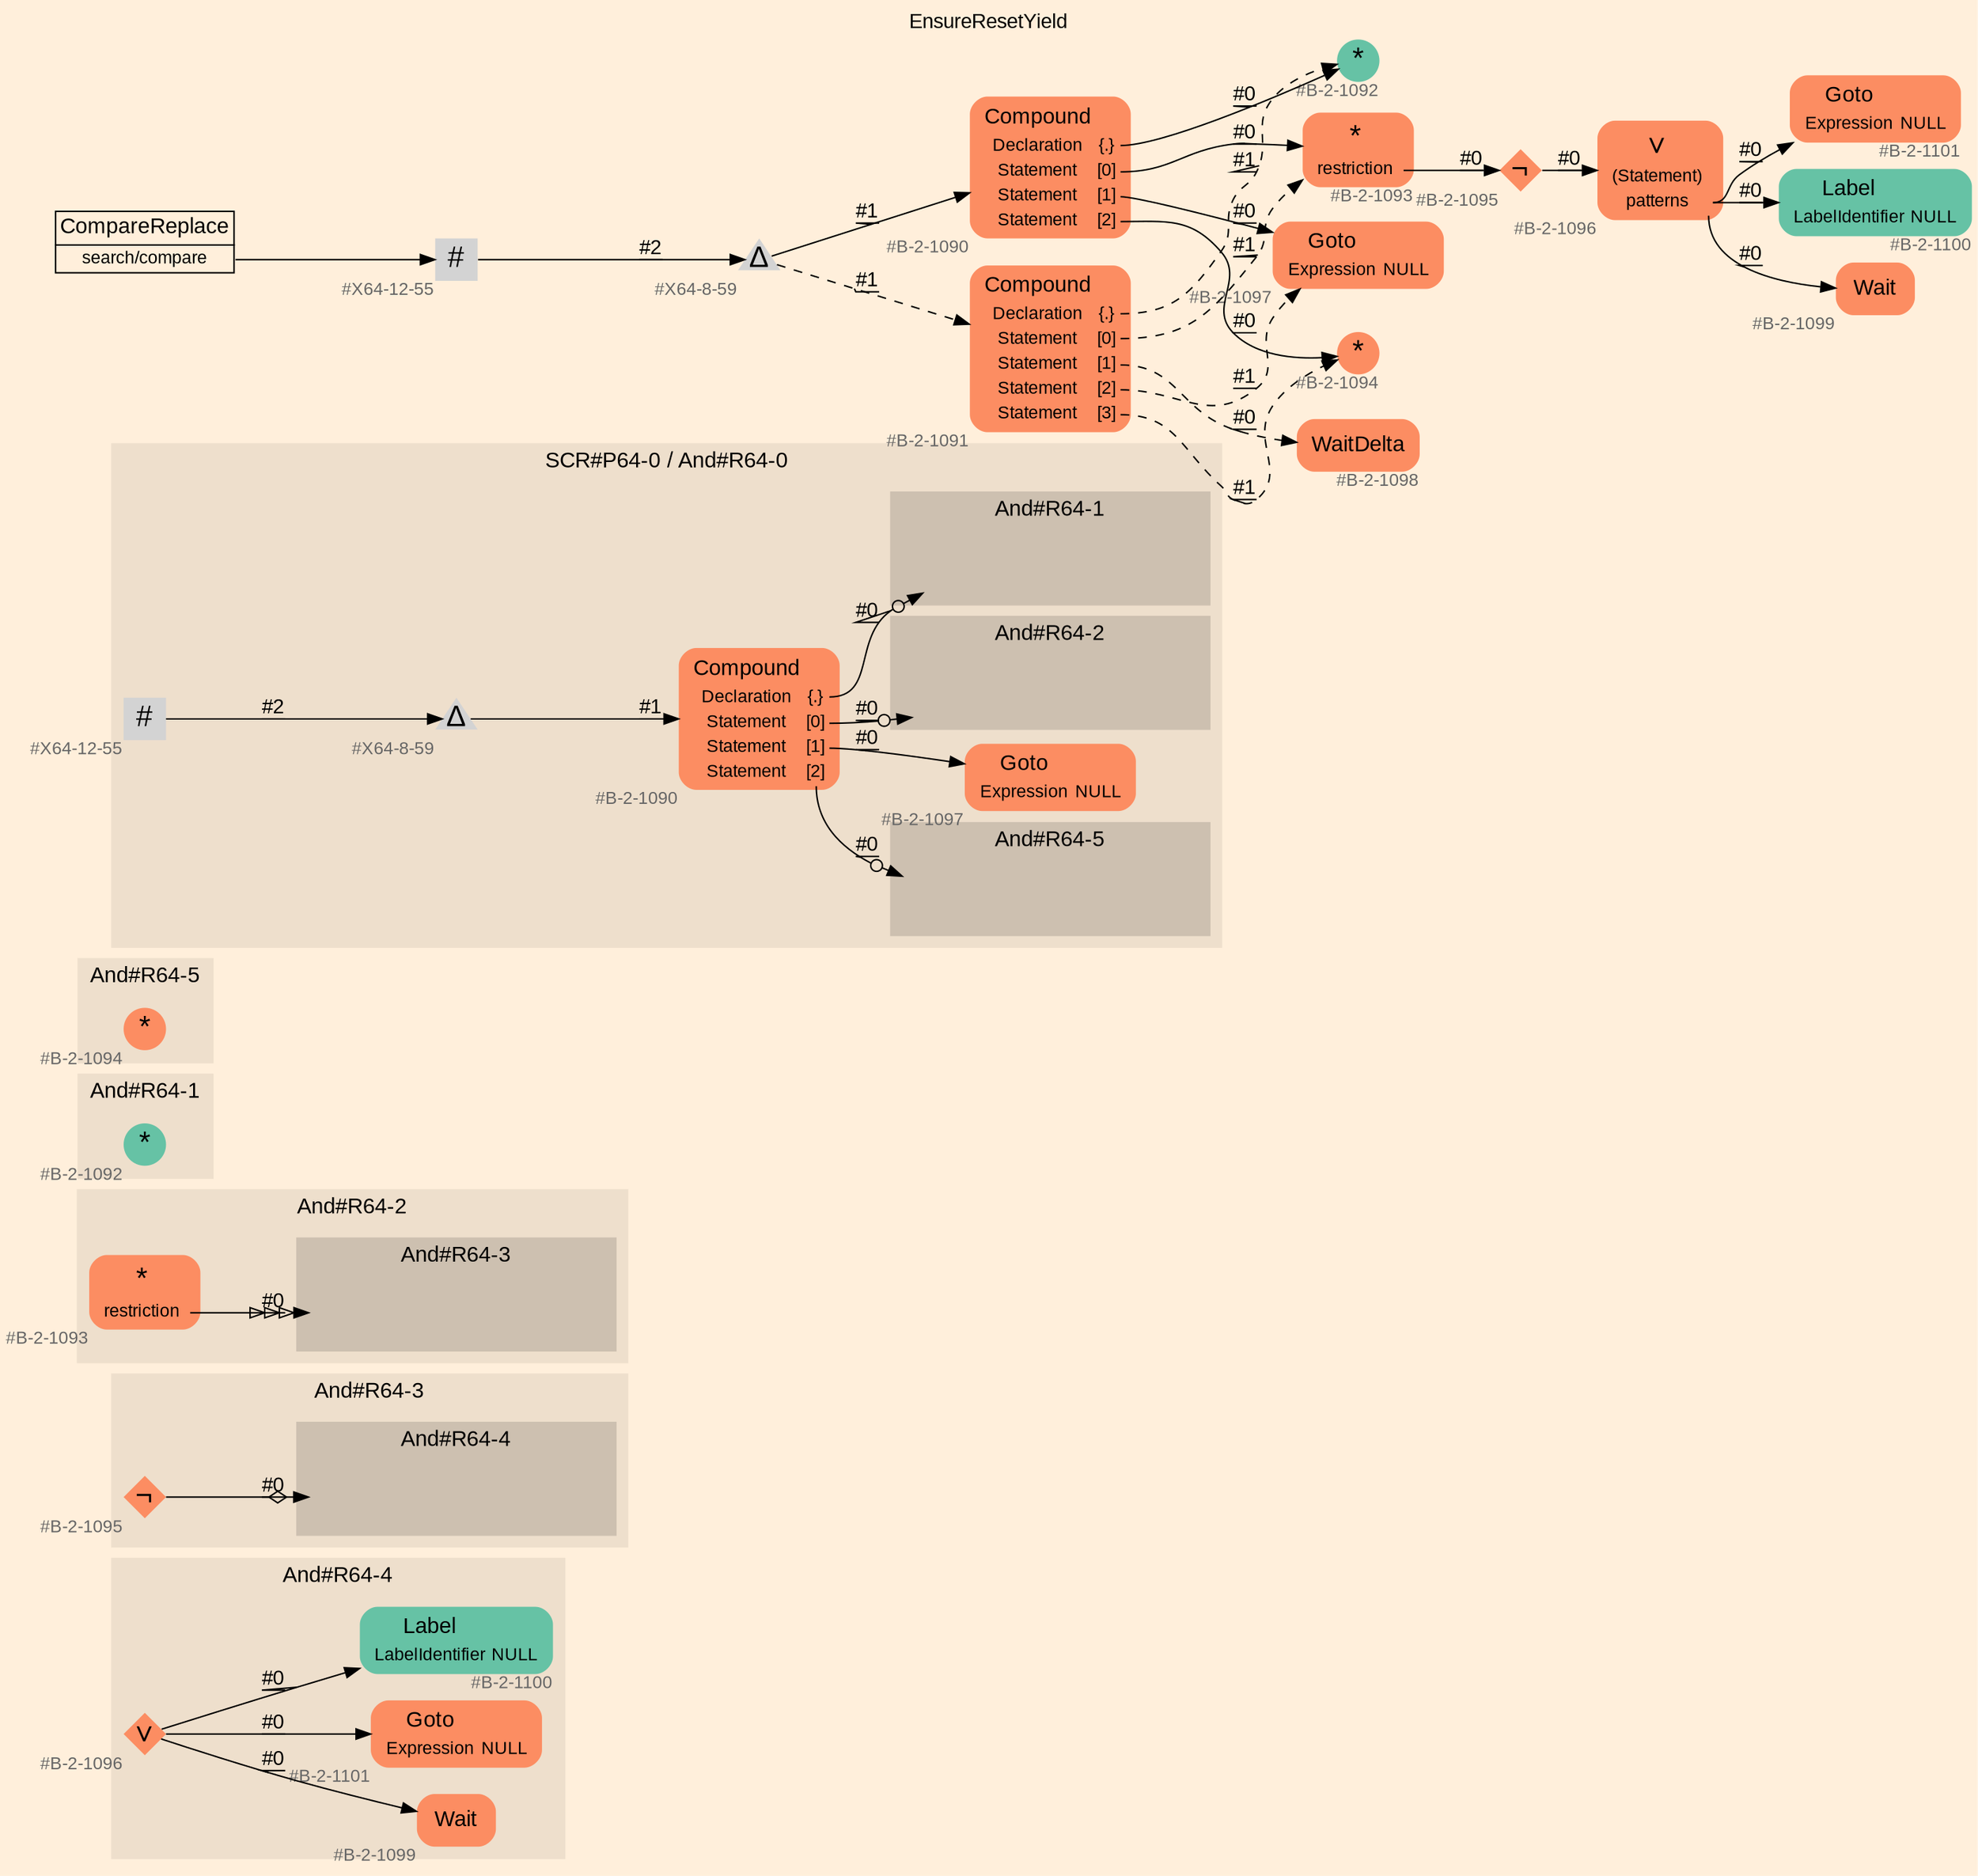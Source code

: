 digraph "EnsureResetYield" {
label = "EnsureResetYield"
labelloc = t
graph [
    rankdir = "LR"
    ranksep = 0.3
    bgcolor = antiquewhite1
    color = black
    fontcolor = black
    fontname = "Arial"
];
node [
    fontname = "Arial"
];
edge [
    fontname = "Arial"
];

// -------------------- figure And#R64-4 --------------------
// -------- region And#R64-4 ----------
subgraph "clusterAnd#R64-4" {
    label = "And#R64-4"
    style = "filled"
    color = antiquewhite2
    fontsize = "15"
    // -------- block And#R64-4/#B-2-1096 ----------
    "And#R64-4/#B-2-1096" [
        fillcolor = "/set28/2"
        xlabel = "#B-2-1096"
        fontsize = "12"
        fontcolor = grey40
        shape = "diamond"
        label = <<FONT COLOR="black" POINT-SIZE="20">∨</FONT>>
        style = "filled"
        penwidth = 0.0
        fixedsize = true
        width = 0.4
        height = 0.4
    ];
    
    // -------- block And#R64-4/#B-2-1101 ----------
    "And#R64-4/#B-2-1101" [
        fillcolor = "/set28/2"
        xlabel = "#B-2-1101"
        fontsize = "12"
        fontcolor = grey40
        shape = "plaintext"
        label = <<TABLE BORDER="0" CELLBORDER="0" CELLSPACING="0">
         <TR><TD><FONT COLOR="black" POINT-SIZE="15">Goto</FONT></TD></TR>
         <TR><TD><FONT COLOR="black" POINT-SIZE="12">Expression</FONT></TD><TD PORT="port0"><FONT COLOR="black" POINT-SIZE="12">NULL</FONT></TD></TR>
        </TABLE>>
        style = "rounded,filled"
    ];
    
    // -------- block And#R64-4/#B-2-1100 ----------
    "And#R64-4/#B-2-1100" [
        fillcolor = "/set28/1"
        xlabel = "#B-2-1100"
        fontsize = "12"
        fontcolor = grey40
        shape = "plaintext"
        label = <<TABLE BORDER="0" CELLBORDER="0" CELLSPACING="0">
         <TR><TD><FONT COLOR="black" POINT-SIZE="15">Label</FONT></TD></TR>
         <TR><TD><FONT COLOR="black" POINT-SIZE="12">LabelIdentifier</FONT></TD><TD PORT="port0"><FONT COLOR="black" POINT-SIZE="12">NULL</FONT></TD></TR>
        </TABLE>>
        style = "rounded,filled"
    ];
    
    // -------- block And#R64-4/#B-2-1099 ----------
    "And#R64-4/#B-2-1099" [
        fillcolor = "/set28/2"
        xlabel = "#B-2-1099"
        fontsize = "12"
        fontcolor = grey40
        shape = "plaintext"
        label = <<TABLE BORDER="0" CELLBORDER="0" CELLSPACING="0">
         <TR><TD><FONT COLOR="black" POINT-SIZE="15">Wait</FONT></TD></TR>
        </TABLE>>
        style = "rounded,filled"
    ];
    
}

"And#R64-4/#B-2-1096" -> "And#R64-4/#B-2-1101" [
    label = "#0"
    decorate = true
    color = black
    fontcolor = black
];

"And#R64-4/#B-2-1096" -> "And#R64-4/#B-2-1100" [
    label = "#0"
    decorate = true
    color = black
    fontcolor = black
];

"And#R64-4/#B-2-1096" -> "And#R64-4/#B-2-1099" [
    label = "#0"
    decorate = true
    color = black
    fontcolor = black
];


// -------------------- figure And#R64-3 --------------------
// -------- region And#R64-3 ----------
subgraph "clusterAnd#R64-3" {
    label = "And#R64-3"
    style = "filled"
    color = antiquewhite2
    fontsize = "15"
    // -------- block And#R64-3/#B-2-1095 ----------
    "And#R64-3/#B-2-1095" [
        fillcolor = "/set28/2"
        xlabel = "#B-2-1095"
        fontsize = "12"
        fontcolor = grey40
        shape = "diamond"
        label = <<FONT COLOR="black" POINT-SIZE="20">¬</FONT>>
        style = "filled"
        penwidth = 0.0
        fixedsize = true
        width = 0.4
        height = 0.4
    ];
    
    // -------- region And#R64-3/And#R64-4 ----------
    subgraph "clusterAnd#R64-3/And#R64-4" {
        label = "And#R64-4"
        style = "filled"
        color = antiquewhite3
        fontsize = "15"
        // -------- block And#R64-3/And#R64-4/#B-2-1096 ----------
        "And#R64-3/And#R64-4/#B-2-1096" [
            fillcolor = "/set28/2"
            xlabel = "#B-2-1096"
            fontsize = "12"
            fontcolor = grey40
            shape = "none"
            style = "invisible"
        ];
        
    }
    
}

"And#R64-3/#B-2-1095" -> "And#R64-3/And#R64-4/#B-2-1096" [
    arrowhead="normalnoneodiamond"
    label = "#0"
    decorate = true
    color = black
    fontcolor = black
];


// -------------------- figure And#R64-2 --------------------
// -------- region And#R64-2 ----------
subgraph "clusterAnd#R64-2" {
    label = "And#R64-2"
    style = "filled"
    color = antiquewhite2
    fontsize = "15"
    // -------- block And#R64-2/#B-2-1093 ----------
    "And#R64-2/#B-2-1093" [
        fillcolor = "/set28/2"
        xlabel = "#B-2-1093"
        fontsize = "12"
        fontcolor = grey40
        shape = "plaintext"
        label = <<TABLE BORDER="0" CELLBORDER="0" CELLSPACING="0">
         <TR><TD><FONT COLOR="black" POINT-SIZE="20">*</FONT></TD></TR>
         <TR><TD><FONT COLOR="black" POINT-SIZE="12">restriction</FONT></TD><TD PORT="port0"></TD></TR>
        </TABLE>>
        style = "rounded,filled"
    ];
    
    // -------- region And#R64-2/And#R64-3 ----------
    subgraph "clusterAnd#R64-2/And#R64-3" {
        label = "And#R64-3"
        style = "filled"
        color = antiquewhite3
        fontsize = "15"
        // -------- block And#R64-2/And#R64-3/#B-2-1095 ----------
        "And#R64-2/And#R64-3/#B-2-1095" [
            fillcolor = "/set28/2"
            xlabel = "#B-2-1095"
            fontsize = "12"
            fontcolor = grey40
            shape = "none"
            style = "invisible"
        ];
        
    }
    
}

"And#R64-2/#B-2-1093":port0 -> "And#R64-2/And#R64-3/#B-2-1095" [
    arrowhead="normalonormalonormalonormal"
    label = "#0"
    decorate = true
    color = black
    fontcolor = black
];


// -------------------- figure And#R64-1 --------------------
// -------- region And#R64-1 ----------
subgraph "clusterAnd#R64-1" {
    label = "And#R64-1"
    style = "filled"
    color = antiquewhite2
    fontsize = "15"
    // -------- block And#R64-1/#B-2-1092 ----------
    "And#R64-1/#B-2-1092" [
        fillcolor = "/set28/1"
        xlabel = "#B-2-1092"
        fontsize = "12"
        fontcolor = grey40
        shape = "circle"
        label = <<FONT COLOR="black" POINT-SIZE="20">*</FONT>>
        style = "filled"
        penwidth = 0.0
        fixedsize = true
        width = 0.4
        height = 0.4
    ];
    
}


// -------------------- figure And#R64-5 --------------------
// -------- region And#R64-5 ----------
subgraph "clusterAnd#R64-5" {
    label = "And#R64-5"
    style = "filled"
    color = antiquewhite2
    fontsize = "15"
    // -------- block And#R64-5/#B-2-1094 ----------
    "And#R64-5/#B-2-1094" [
        fillcolor = "/set28/2"
        xlabel = "#B-2-1094"
        fontsize = "12"
        fontcolor = grey40
        shape = "circle"
        label = <<FONT COLOR="black" POINT-SIZE="20">*</FONT>>
        style = "filled"
        penwidth = 0.0
        fixedsize = true
        width = 0.4
        height = 0.4
    ];
    
}


// -------------------- figure And#R64-0 --------------------
// -------- region And#R64-0 ----------
subgraph "clusterAnd#R64-0" {
    label = "SCR#P64-0 / And#R64-0"
    style = "filled"
    color = antiquewhite2
    fontsize = "15"
    // -------- block And#R64-0/#B-2-1097 ----------
    "And#R64-0/#B-2-1097" [
        fillcolor = "/set28/2"
        xlabel = "#B-2-1097"
        fontsize = "12"
        fontcolor = grey40
        shape = "plaintext"
        label = <<TABLE BORDER="0" CELLBORDER="0" CELLSPACING="0">
         <TR><TD><FONT COLOR="black" POINT-SIZE="15">Goto</FONT></TD></TR>
         <TR><TD><FONT COLOR="black" POINT-SIZE="12">Expression</FONT></TD><TD PORT="port0"><FONT COLOR="black" POINT-SIZE="12">NULL</FONT></TD></TR>
        </TABLE>>
        style = "rounded,filled"
    ];
    
    // -------- block And#R64-0/#X64-12-55 ----------
    "And#R64-0/#X64-12-55" [
        xlabel = "#X64-12-55"
        fontsize = "12"
        fontcolor = grey40
        shape = "square"
        label = <<FONT COLOR="black" POINT-SIZE="20">#</FONT>>
        style = "filled"
        penwidth = 0.0
        fixedsize = true
        width = 0.4
        height = 0.4
    ];
    
    // -------- block And#R64-0/#X64-8-59 ----------
    "And#R64-0/#X64-8-59" [
        xlabel = "#X64-8-59"
        fontsize = "12"
        fontcolor = grey40
        shape = "triangle"
        label = <<FONT COLOR="black" POINT-SIZE="20">Δ</FONT>>
        style = "filled"
        penwidth = 0.0
        fixedsize = true
        width = 0.4
        height = 0.4
    ];
    
    // -------- block And#R64-0/#B-2-1090 ----------
    "And#R64-0/#B-2-1090" [
        fillcolor = "/set28/2"
        xlabel = "#B-2-1090"
        fontsize = "12"
        fontcolor = grey40
        shape = "plaintext"
        label = <<TABLE BORDER="0" CELLBORDER="0" CELLSPACING="0">
         <TR><TD><FONT COLOR="black" POINT-SIZE="15">Compound</FONT></TD></TR>
         <TR><TD><FONT COLOR="black" POINT-SIZE="12">Declaration</FONT></TD><TD PORT="port0"><FONT COLOR="black" POINT-SIZE="12">{.}</FONT></TD></TR>
         <TR><TD><FONT COLOR="black" POINT-SIZE="12">Statement</FONT></TD><TD PORT="port1"><FONT COLOR="black" POINT-SIZE="12">[0]</FONT></TD></TR>
         <TR><TD><FONT COLOR="black" POINT-SIZE="12">Statement</FONT></TD><TD PORT="port2"><FONT COLOR="black" POINT-SIZE="12">[1]</FONT></TD></TR>
         <TR><TD><FONT COLOR="black" POINT-SIZE="12">Statement</FONT></TD><TD PORT="port3"><FONT COLOR="black" POINT-SIZE="12">[2]</FONT></TD></TR>
        </TABLE>>
        style = "rounded,filled"
    ];
    
    // -------- region And#R64-0/And#R64-1 ----------
    subgraph "clusterAnd#R64-0/And#R64-1" {
        label = "And#R64-1"
        style = "filled"
        color = antiquewhite3
        fontsize = "15"
        // -------- block And#R64-0/And#R64-1/#B-2-1092 ----------
        "And#R64-0/And#R64-1/#B-2-1092" [
            fillcolor = "/set28/1"
            xlabel = "#B-2-1092"
            fontsize = "12"
            fontcolor = grey40
            shape = "none"
            style = "invisible"
        ];
        
    }
    
    // -------- region And#R64-0/And#R64-2 ----------
    subgraph "clusterAnd#R64-0/And#R64-2" {
        label = "And#R64-2"
        style = "filled"
        color = antiquewhite3
        fontsize = "15"
        // -------- block And#R64-0/And#R64-2/#B-2-1093 ----------
        "And#R64-0/And#R64-2/#B-2-1093" [
            fillcolor = "/set28/2"
            xlabel = "#B-2-1093"
            fontsize = "12"
            fontcolor = grey40
            shape = "none"
            style = "invisible"
        ];
        
    }
    
    // -------- region And#R64-0/And#R64-5 ----------
    subgraph "clusterAnd#R64-0/And#R64-5" {
        label = "And#R64-5"
        style = "filled"
        color = antiquewhite3
        fontsize = "15"
        // -------- block And#R64-0/And#R64-5/#B-2-1094 ----------
        "And#R64-0/And#R64-5/#B-2-1094" [
            fillcolor = "/set28/2"
            xlabel = "#B-2-1094"
            fontsize = "12"
            fontcolor = grey40
            shape = "none"
            style = "invisible"
        ];
        
    }
    
}

"And#R64-0/#X64-12-55" -> "And#R64-0/#X64-8-59" [
    label = "#2"
    decorate = true
    color = black
    fontcolor = black
];

"And#R64-0/#X64-8-59" -> "And#R64-0/#B-2-1090" [
    label = "#1"
    decorate = true
    color = black
    fontcolor = black
];

"And#R64-0/#B-2-1090":port0 -> "And#R64-0/And#R64-1/#B-2-1092" [
    arrowhead="normalnoneodot"
    label = "#0"
    decorate = true
    color = black
    fontcolor = black
];

"And#R64-0/#B-2-1090":port1 -> "And#R64-0/And#R64-2/#B-2-1093" [
    arrowhead="normalnoneodot"
    label = "#0"
    decorate = true
    color = black
    fontcolor = black
];

"And#R64-0/#B-2-1090":port2 -> "And#R64-0/#B-2-1097" [
    label = "#0"
    decorate = true
    color = black
    fontcolor = black
];

"And#R64-0/#B-2-1090":port3 -> "And#R64-0/And#R64-5/#B-2-1094" [
    arrowhead="normalnoneodot"
    label = "#0"
    decorate = true
    color = black
    fontcolor = black
];


// -------------------- transformation figure --------------------
// -------- block CR#X64-10-64 ----------
"CR#X64-10-64" [
    fillcolor = antiquewhite1
    fontsize = "12"
    fontcolor = grey40
    shape = "plaintext"
    label = <<TABLE BORDER="0" CELLBORDER="1" CELLSPACING="0">
     <TR><TD><FONT COLOR="black" POINT-SIZE="15">CompareReplace</FONT></TD></TR>
     <TR><TD PORT="port0"><FONT COLOR="black" POINT-SIZE="12">search/compare</FONT></TD></TR>
    </TABLE>>
    style = "filled"
    color = black
];

// -------- block #X64-12-55 ----------
"#X64-12-55" [
    xlabel = "#X64-12-55"
    fontsize = "12"
    fontcolor = grey40
    shape = "square"
    label = <<FONT COLOR="black" POINT-SIZE="20">#</FONT>>
    style = "filled"
    penwidth = 0.0
    fixedsize = true
    width = 0.4
    height = 0.4
];

// -------- block #X64-8-59 ----------
"#X64-8-59" [
    xlabel = "#X64-8-59"
    fontsize = "12"
    fontcolor = grey40
    shape = "triangle"
    label = <<FONT COLOR="black" POINT-SIZE="20">Δ</FONT>>
    style = "filled"
    penwidth = 0.0
    fixedsize = true
    width = 0.4
    height = 0.4
];

// -------- block #B-2-1090 ----------
"#B-2-1090" [
    fillcolor = "/set28/2"
    xlabel = "#B-2-1090"
    fontsize = "12"
    fontcolor = grey40
    shape = "plaintext"
    label = <<TABLE BORDER="0" CELLBORDER="0" CELLSPACING="0">
     <TR><TD><FONT COLOR="black" POINT-SIZE="15">Compound</FONT></TD></TR>
     <TR><TD><FONT COLOR="black" POINT-SIZE="12">Declaration</FONT></TD><TD PORT="port0"><FONT COLOR="black" POINT-SIZE="12">{.}</FONT></TD></TR>
     <TR><TD><FONT COLOR="black" POINT-SIZE="12">Statement</FONT></TD><TD PORT="port1"><FONT COLOR="black" POINT-SIZE="12">[0]</FONT></TD></TR>
     <TR><TD><FONT COLOR="black" POINT-SIZE="12">Statement</FONT></TD><TD PORT="port2"><FONT COLOR="black" POINT-SIZE="12">[1]</FONT></TD></TR>
     <TR><TD><FONT COLOR="black" POINT-SIZE="12">Statement</FONT></TD><TD PORT="port3"><FONT COLOR="black" POINT-SIZE="12">[2]</FONT></TD></TR>
    </TABLE>>
    style = "rounded,filled"
];

// -------- block #B-2-1092 ----------
"#B-2-1092" [
    fillcolor = "/set28/1"
    xlabel = "#B-2-1092"
    fontsize = "12"
    fontcolor = grey40
    shape = "circle"
    label = <<FONT COLOR="black" POINT-SIZE="20">*</FONT>>
    style = "filled"
    penwidth = 0.0
    fixedsize = true
    width = 0.4
    height = 0.4
];

// -------- block #B-2-1093 ----------
"#B-2-1093" [
    fillcolor = "/set28/2"
    xlabel = "#B-2-1093"
    fontsize = "12"
    fontcolor = grey40
    shape = "plaintext"
    label = <<TABLE BORDER="0" CELLBORDER="0" CELLSPACING="0">
     <TR><TD><FONT COLOR="black" POINT-SIZE="20">*</FONT></TD></TR>
     <TR><TD><FONT COLOR="black" POINT-SIZE="12">restriction</FONT></TD><TD PORT="port0"></TD></TR>
    </TABLE>>
    style = "rounded,filled"
];

// -------- block #B-2-1095 ----------
"#B-2-1095" [
    fillcolor = "/set28/2"
    xlabel = "#B-2-1095"
    fontsize = "12"
    fontcolor = grey40
    shape = "diamond"
    label = <<FONT COLOR="black" POINT-SIZE="20">¬</FONT>>
    style = "filled"
    penwidth = 0.0
    fixedsize = true
    width = 0.4
    height = 0.4
];

// -------- block #B-2-1096 ----------
"#B-2-1096" [
    fillcolor = "/set28/2"
    xlabel = "#B-2-1096"
    fontsize = "12"
    fontcolor = grey40
    shape = "plaintext"
    label = <<TABLE BORDER="0" CELLBORDER="0" CELLSPACING="0">
     <TR><TD><FONT COLOR="black" POINT-SIZE="20">∨</FONT></TD></TR>
     <TR><TD><FONT COLOR="black" POINT-SIZE="12">(Statement)</FONT></TD><TD PORT="port0"></TD></TR>
     <TR><TD><FONT COLOR="black" POINT-SIZE="12">patterns</FONT></TD><TD PORT="port1"></TD></TR>
    </TABLE>>
    style = "rounded,filled"
];

// -------- block #B-2-1101 ----------
"#B-2-1101" [
    fillcolor = "/set28/2"
    xlabel = "#B-2-1101"
    fontsize = "12"
    fontcolor = grey40
    shape = "plaintext"
    label = <<TABLE BORDER="0" CELLBORDER="0" CELLSPACING="0">
     <TR><TD><FONT COLOR="black" POINT-SIZE="15">Goto</FONT></TD></TR>
     <TR><TD><FONT COLOR="black" POINT-SIZE="12">Expression</FONT></TD><TD PORT="port0"><FONT COLOR="black" POINT-SIZE="12">NULL</FONT></TD></TR>
    </TABLE>>
    style = "rounded,filled"
];

// -------- block #B-2-1100 ----------
"#B-2-1100" [
    fillcolor = "/set28/1"
    xlabel = "#B-2-1100"
    fontsize = "12"
    fontcolor = grey40
    shape = "plaintext"
    label = <<TABLE BORDER="0" CELLBORDER="0" CELLSPACING="0">
     <TR><TD><FONT COLOR="black" POINT-SIZE="15">Label</FONT></TD></TR>
     <TR><TD><FONT COLOR="black" POINT-SIZE="12">LabelIdentifier</FONT></TD><TD PORT="port0"><FONT COLOR="black" POINT-SIZE="12">NULL</FONT></TD></TR>
    </TABLE>>
    style = "rounded,filled"
];

// -------- block #B-2-1099 ----------
"#B-2-1099" [
    fillcolor = "/set28/2"
    xlabel = "#B-2-1099"
    fontsize = "12"
    fontcolor = grey40
    shape = "plaintext"
    label = <<TABLE BORDER="0" CELLBORDER="0" CELLSPACING="0">
     <TR><TD><FONT COLOR="black" POINT-SIZE="15">Wait</FONT></TD></TR>
    </TABLE>>
    style = "rounded,filled"
];

// -------- block #B-2-1097 ----------
"#B-2-1097" [
    fillcolor = "/set28/2"
    xlabel = "#B-2-1097"
    fontsize = "12"
    fontcolor = grey40
    shape = "plaintext"
    label = <<TABLE BORDER="0" CELLBORDER="0" CELLSPACING="0">
     <TR><TD><FONT COLOR="black" POINT-SIZE="15">Goto</FONT></TD></TR>
     <TR><TD><FONT COLOR="black" POINT-SIZE="12">Expression</FONT></TD><TD PORT="port0"><FONT COLOR="black" POINT-SIZE="12">NULL</FONT></TD></TR>
    </TABLE>>
    style = "rounded,filled"
];

// -------- block #B-2-1094 ----------
"#B-2-1094" [
    fillcolor = "/set28/2"
    xlabel = "#B-2-1094"
    fontsize = "12"
    fontcolor = grey40
    shape = "circle"
    label = <<FONT COLOR="black" POINT-SIZE="20">*</FONT>>
    style = "filled"
    penwidth = 0.0
    fixedsize = true
    width = 0.4
    height = 0.4
];

// -------- block #B-2-1091 ----------
"#B-2-1091" [
    fillcolor = "/set28/2"
    xlabel = "#B-2-1091"
    fontsize = "12"
    fontcolor = grey40
    shape = "plaintext"
    label = <<TABLE BORDER="0" CELLBORDER="0" CELLSPACING="0">
     <TR><TD><FONT COLOR="black" POINT-SIZE="15">Compound</FONT></TD></TR>
     <TR><TD><FONT COLOR="black" POINT-SIZE="12">Declaration</FONT></TD><TD PORT="port0"><FONT COLOR="black" POINT-SIZE="12">{.}</FONT></TD></TR>
     <TR><TD><FONT COLOR="black" POINT-SIZE="12">Statement</FONT></TD><TD PORT="port1"><FONT COLOR="black" POINT-SIZE="12">[0]</FONT></TD></TR>
     <TR><TD><FONT COLOR="black" POINT-SIZE="12">Statement</FONT></TD><TD PORT="port2"><FONT COLOR="black" POINT-SIZE="12">[1]</FONT></TD></TR>
     <TR><TD><FONT COLOR="black" POINT-SIZE="12">Statement</FONT></TD><TD PORT="port3"><FONT COLOR="black" POINT-SIZE="12">[2]</FONT></TD></TR>
     <TR><TD><FONT COLOR="black" POINT-SIZE="12">Statement</FONT></TD><TD PORT="port4"><FONT COLOR="black" POINT-SIZE="12">[3]</FONT></TD></TR>
    </TABLE>>
    style = "rounded,filled"
];

// -------- block #B-2-1098 ----------
"#B-2-1098" [
    fillcolor = "/set28/2"
    xlabel = "#B-2-1098"
    fontsize = "12"
    fontcolor = grey40
    shape = "plaintext"
    label = <<TABLE BORDER="0" CELLBORDER="0" CELLSPACING="0">
     <TR><TD><FONT COLOR="black" POINT-SIZE="15">WaitDelta</FONT></TD></TR>
    </TABLE>>
    style = "rounded,filled"
];

"CR#X64-10-64":port0 -> "#X64-12-55" [
    label = ""
    decorate = true
    color = black
    fontcolor = black
];

"#X64-12-55" -> "#X64-8-59" [
    label = "#2"
    decorate = true
    color = black
    fontcolor = black
];

"#X64-8-59" -> "#B-2-1090" [
    label = "#1"
    decorate = true
    color = black
    fontcolor = black
];

"#X64-8-59" -> "#B-2-1091" [
    style="dashed"
    label = "#1"
    decorate = true
    color = black
    fontcolor = black
];

"#B-2-1090":port0 -> "#B-2-1092" [
    label = "#0"
    decorate = true
    color = black
    fontcolor = black
];

"#B-2-1090":port1 -> "#B-2-1093" [
    label = "#0"
    decorate = true
    color = black
    fontcolor = black
];

"#B-2-1090":port2 -> "#B-2-1097" [
    label = "#0"
    decorate = true
    color = black
    fontcolor = black
];

"#B-2-1090":port3 -> "#B-2-1094" [
    label = "#0"
    decorate = true
    color = black
    fontcolor = black
];

"#B-2-1093":port0 -> "#B-2-1095" [
    label = "#0"
    decorate = true
    color = black
    fontcolor = black
];

"#B-2-1095" -> "#B-2-1096" [
    label = "#0"
    decorate = true
    color = black
    fontcolor = black
];

"#B-2-1096":port1 -> "#B-2-1101" [
    label = "#0"
    decorate = true
    color = black
    fontcolor = black
];

"#B-2-1096":port1 -> "#B-2-1100" [
    label = "#0"
    decorate = true
    color = black
    fontcolor = black
];

"#B-2-1096":port1 -> "#B-2-1099" [
    label = "#0"
    decorate = true
    color = black
    fontcolor = black
];

"#B-2-1091":port0 -> "#B-2-1092" [
    style="dashed"
    label = "#1"
    decorate = true
    color = black
    fontcolor = black
];

"#B-2-1091":port1 -> "#B-2-1093" [
    style="dashed"
    label = "#1"
    decorate = true
    color = black
    fontcolor = black
];

"#B-2-1091":port2 -> "#B-2-1098" [
    style="dashed"
    label = "#0"
    decorate = true
    color = black
    fontcolor = black
];

"#B-2-1091":port3 -> "#B-2-1097" [
    style="dashed"
    label = "#1"
    decorate = true
    color = black
    fontcolor = black
];

"#B-2-1091":port4 -> "#B-2-1094" [
    style="dashed"
    label = "#1"
    decorate = true
    color = black
    fontcolor = black
];


}
